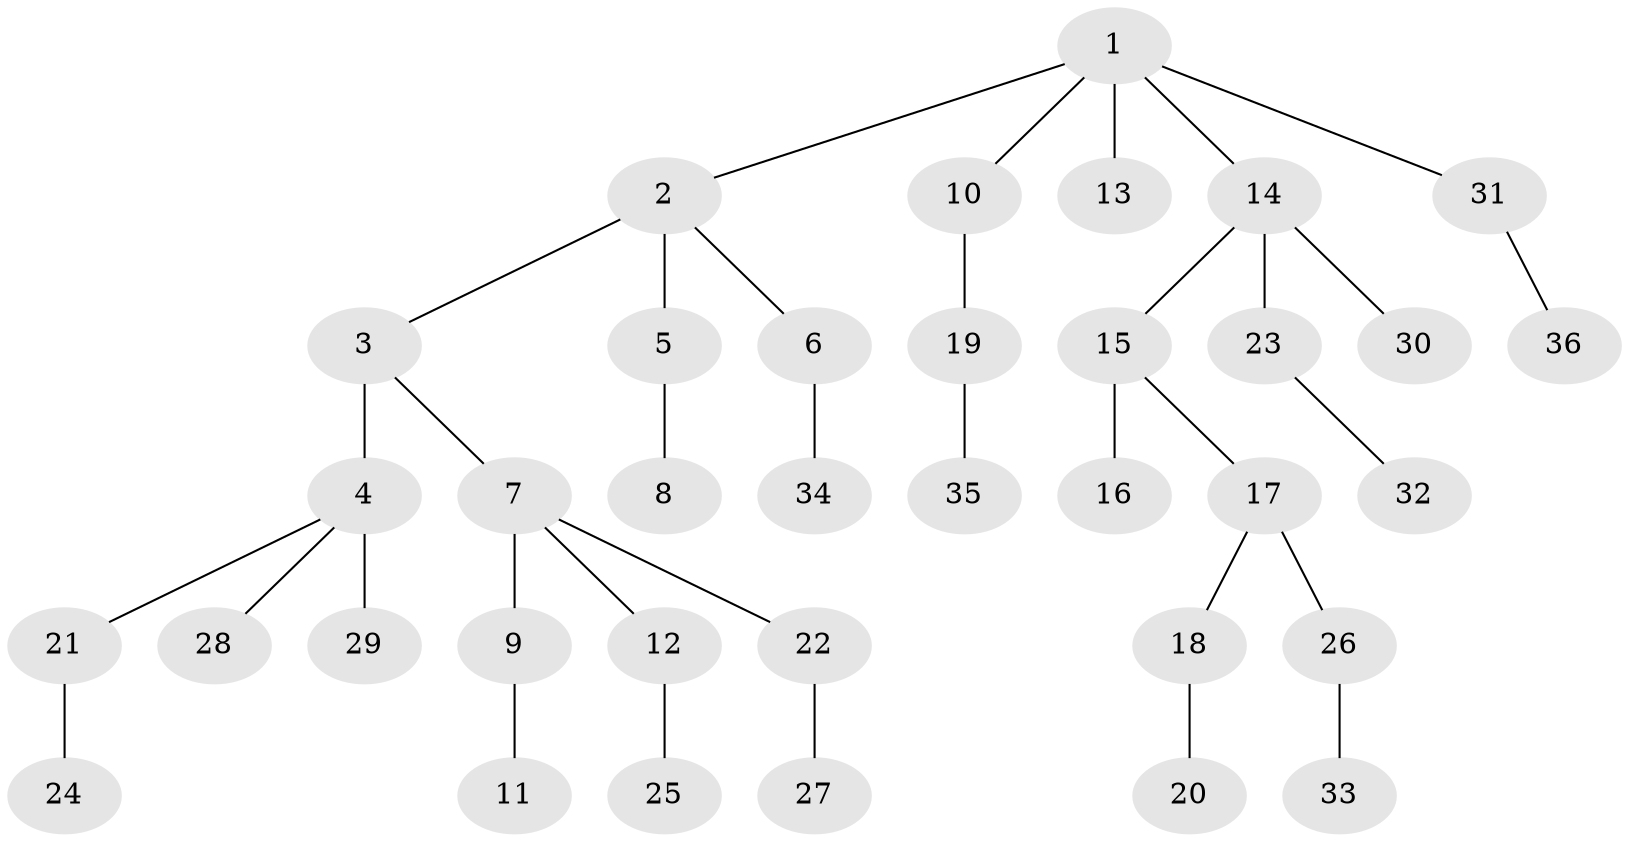 // original degree distribution, {6: 0.029850746268656716, 7: 0.014925373134328358, 2: 0.2537313432835821, 3: 0.13432835820895522, 5: 0.029850746268656716, 1: 0.5074626865671642, 4: 0.029850746268656716}
// Generated by graph-tools (version 1.1) at 2025/51/03/04/25 22:51:41]
// undirected, 36 vertices, 35 edges
graph export_dot {
  node [color=gray90,style=filled];
  1;
  2;
  3;
  4;
  5;
  6;
  7;
  8;
  9;
  10;
  11;
  12;
  13;
  14;
  15;
  16;
  17;
  18;
  19;
  20;
  21;
  22;
  23;
  24;
  25;
  26;
  27;
  28;
  29;
  30;
  31;
  32;
  33;
  34;
  35;
  36;
  1 -- 2 [weight=1.0];
  1 -- 10 [weight=1.0];
  1 -- 13 [weight=1.0];
  1 -- 14 [weight=1.0];
  1 -- 31 [weight=1.0];
  2 -- 3 [weight=1.0];
  2 -- 5 [weight=2.0];
  2 -- 6 [weight=1.0];
  3 -- 4 [weight=4.0];
  3 -- 7 [weight=1.0];
  4 -- 21 [weight=1.0];
  4 -- 28 [weight=1.0];
  4 -- 29 [weight=1.0];
  5 -- 8 [weight=1.0];
  6 -- 34 [weight=1.0];
  7 -- 9 [weight=1.0];
  7 -- 12 [weight=1.0];
  7 -- 22 [weight=1.0];
  9 -- 11 [weight=1.0];
  10 -- 19 [weight=1.0];
  12 -- 25 [weight=1.0];
  14 -- 15 [weight=1.0];
  14 -- 23 [weight=1.0];
  14 -- 30 [weight=1.0];
  15 -- 16 [weight=1.0];
  15 -- 17 [weight=1.0];
  17 -- 18 [weight=1.0];
  17 -- 26 [weight=1.0];
  18 -- 20 [weight=1.0];
  19 -- 35 [weight=1.0];
  21 -- 24 [weight=2.0];
  22 -- 27 [weight=1.0];
  23 -- 32 [weight=1.0];
  26 -- 33 [weight=1.0];
  31 -- 36 [weight=1.0];
}
